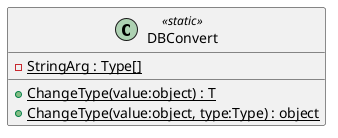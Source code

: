 @startuml
class DBConvert <<static>> {
    - {static} StringArg : Type[]
    + {static} ChangeType(value:object) : T
    + {static} ChangeType(value:object, type:Type) : object
}
@enduml
